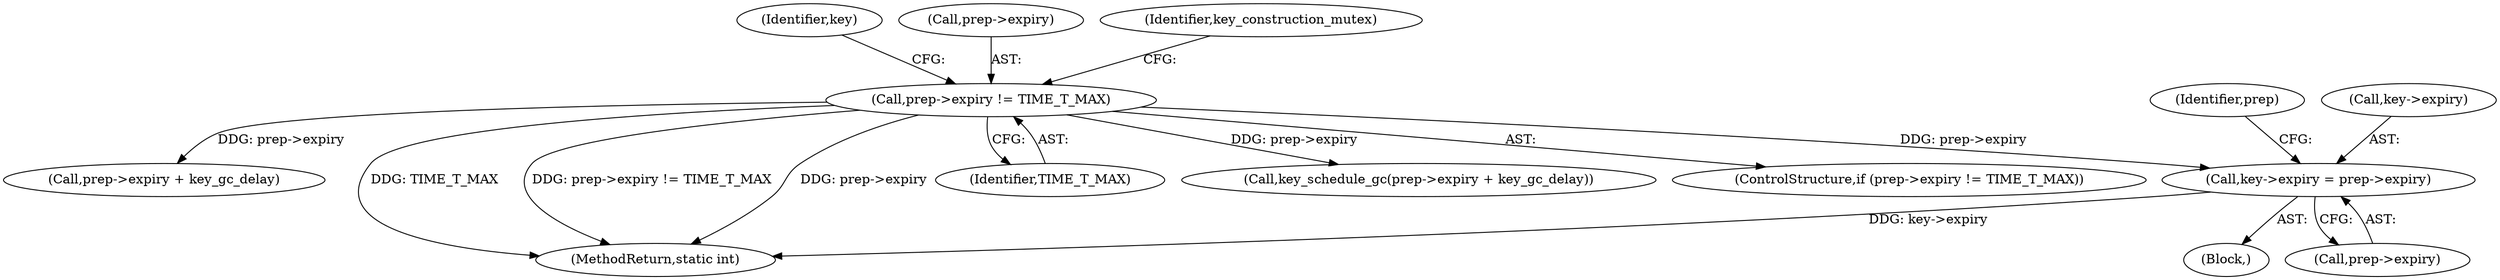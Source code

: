 digraph "0_linux_363b02dab09b3226f3bd1420dad9c72b79a42a76_4@pointer" {
"1000201" [label="(Call,key->expiry = prep->expiry)"];
"1000195" [label="(Call,prep->expiry != TIME_T_MAX)"];
"1000208" [label="(Call,key_schedule_gc(prep->expiry + key_gc_delay))"];
"1000201" [label="(Call,key->expiry = prep->expiry)"];
"1000203" [label="(Identifier,key)"];
"1000211" [label="(Identifier,prep)"];
"1000194" [label="(ControlStructure,if (prep->expiry != TIME_T_MAX))"];
"1000196" [label="(Call,prep->expiry)"];
"1000209" [label="(Call,prep->expiry + key_gc_delay)"];
"1000227" [label="(MethodReturn,static int)"];
"1000200" [label="(Block,)"];
"1000202" [label="(Call,key->expiry)"];
"1000205" [label="(Call,prep->expiry)"];
"1000216" [label="(Identifier,key_construction_mutex)"];
"1000199" [label="(Identifier,TIME_T_MAX)"];
"1000195" [label="(Call,prep->expiry != TIME_T_MAX)"];
"1000201" -> "1000200"  [label="AST: "];
"1000201" -> "1000205"  [label="CFG: "];
"1000202" -> "1000201"  [label="AST: "];
"1000205" -> "1000201"  [label="AST: "];
"1000211" -> "1000201"  [label="CFG: "];
"1000201" -> "1000227"  [label="DDG: key->expiry"];
"1000195" -> "1000201"  [label="DDG: prep->expiry"];
"1000195" -> "1000194"  [label="AST: "];
"1000195" -> "1000199"  [label="CFG: "];
"1000196" -> "1000195"  [label="AST: "];
"1000199" -> "1000195"  [label="AST: "];
"1000203" -> "1000195"  [label="CFG: "];
"1000216" -> "1000195"  [label="CFG: "];
"1000195" -> "1000227"  [label="DDG: TIME_T_MAX"];
"1000195" -> "1000227"  [label="DDG: prep->expiry != TIME_T_MAX"];
"1000195" -> "1000227"  [label="DDG: prep->expiry"];
"1000195" -> "1000208"  [label="DDG: prep->expiry"];
"1000195" -> "1000209"  [label="DDG: prep->expiry"];
}
